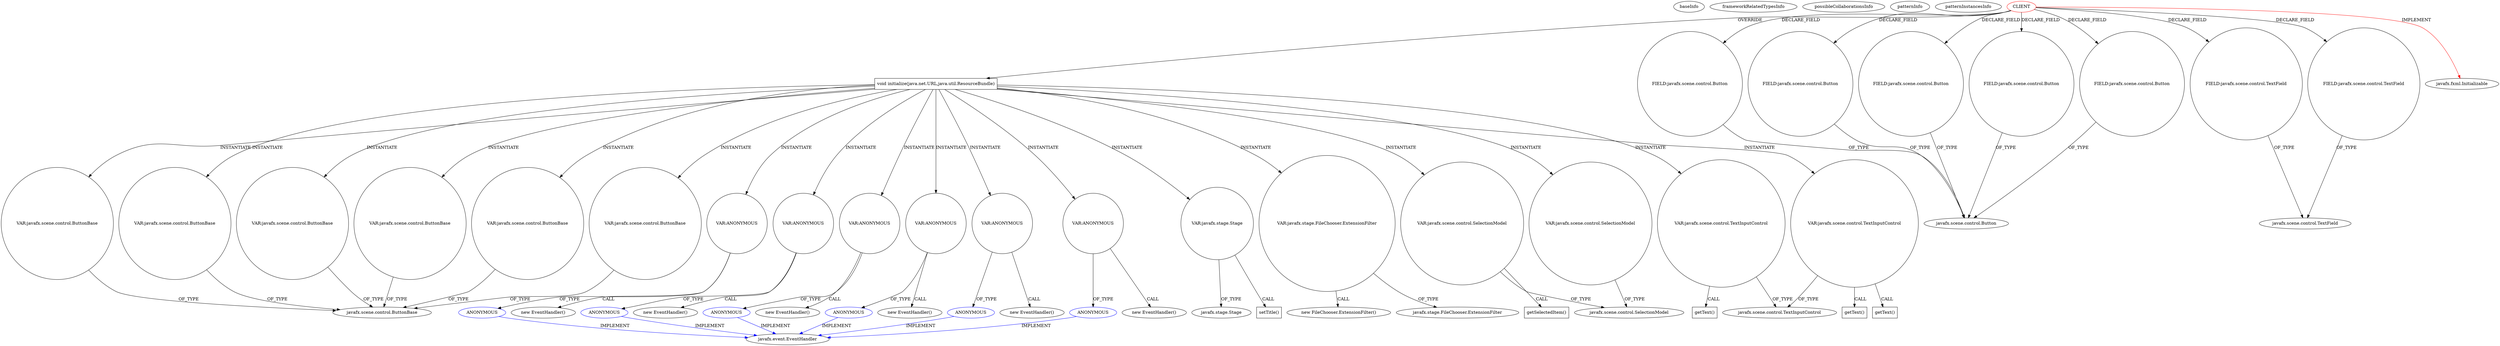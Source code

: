 digraph {
baseInfo[graphId=1583,category="pattern",isAnonymous=false,possibleRelation=true]
frameworkRelatedTypesInfo[0="javafx.fxml.Initializable"]
possibleCollaborationsInfo[0="1583~INSTANTIATION-OVERRIDING_METHOD_DECLARATION-~javafx.fxml.Initializable ~javafx.event.EventHandler ~false~true",1="1583~INSTANTIATION-OVERRIDING_METHOD_DECLARATION-~javafx.fxml.Initializable ~javafx.event.EventHandler ~false~true",2="1583~INSTANTIATION-OVERRIDING_METHOD_DECLARATION-~javafx.fxml.Initializable ~javafx.event.EventHandler ~false~true",3="1583~INSTANTIATION-OVERRIDING_METHOD_DECLARATION-~javafx.fxml.Initializable ~javafx.event.EventHandler ~false~true",4="1583~INSTANTIATION-OVERRIDING_METHOD_DECLARATION-~javafx.fxml.Initializable ~javafx.event.EventHandler ~false~true",5="1583~INSTANTIATION-OVERRIDING_METHOD_DECLARATION-~javafx.fxml.Initializable ~javafx.event.EventHandler ~false~true"]
patternInfo[frequency=2.0,patternRootClient=0]
patternInstancesInfo[0="novosga-painel-fx~/novosga-painel-fx/painel-fx-master/src/org/novosga/painel/client/ui/Controller.java~Controller~3787",1="crosswords-testEnvironment~/crosswords-testEnvironment/testEnvironment-master/src/GUI/MainController.java~MainController~2315"]
323[label="new FileChooser.ExtensionFilter()",vertexType="CONSTRUCTOR_CALL",isFrameworkType=false]
324[label="VAR:javafx.stage.FileChooser.ExtensionFilter",vertexType="VARIABLE_EXPRESION",isFrameworkType=false,shape=circle]
52[label="void initialize(java.net.URL,java.util.ResourceBundle)",vertexType="OVERRIDING_METHOD_DECLARATION",isFrameworkType=false,shape=box]
0[label="CLIENT",vertexType="ROOT_CLIENT_CLASS_DECLARATION",isFrameworkType=false,color=red]
2[label="FIELD:javafx.scene.control.Button",vertexType="FIELD_DECLARATION",isFrameworkType=false,shape=circle]
29[label="FIELD:javafx.scene.control.Button",vertexType="FIELD_DECLARATION",isFrameworkType=false,shape=circle]
16[label="FIELD:javafx.scene.control.Button",vertexType="FIELD_DECLARATION",isFrameworkType=false,shape=circle]
14[label="FIELD:javafx.scene.control.Button",vertexType="FIELD_DECLARATION",isFrameworkType=false,shape=circle]
41[label="FIELD:javafx.scene.control.Button",vertexType="FIELD_DECLARATION",isFrameworkType=false,shape=circle]
149[label="VAR:javafx.scene.control.SelectionModel",vertexType="VARIABLE_EXPRESION",isFrameworkType=false,shape=circle]
150[label="getSelectedItem()",vertexType="INSIDE_CALL",isFrameworkType=false,shape=box]
262[label="VAR:javafx.scene.control.SelectionModel",vertexType="VARIABLE_EXPRESION",isFrameworkType=false,shape=circle]
120[label="VAR:javafx.scene.control.TextInputControl",vertexType="VARIABLE_EXPRESION",isFrameworkType=false,shape=circle]
146[label="VAR:javafx.scene.control.TextInputControl",vertexType="VARIABLE_EXPRESION",isFrameworkType=false,shape=circle]
330[label="VAR:javafx.scene.control.ButtonBase",vertexType="VARIABLE_EXPRESION",isFrameworkType=false,shape=circle]
180[label="VAR:javafx.scene.control.ButtonBase",vertexType="VARIABLE_EXPRESION",isFrameworkType=false,shape=circle]
302[label="VAR:javafx.scene.control.ButtonBase",vertexType="VARIABLE_EXPRESION",isFrameworkType=false,shape=circle]
109[label="VAR:javafx.scene.control.ButtonBase",vertexType="VARIABLE_EXPRESION",isFrameworkType=false,shape=circle]
56[label="VAR:javafx.scene.control.ButtonBase",vertexType="VARIABLE_EXPRESION",isFrameworkType=false,shape=circle]
127[label="VAR:javafx.scene.control.ButtonBase",vertexType="VARIABLE_EXPRESION",isFrameworkType=false,shape=circle]
122[label="javafx.scene.control.TextInputControl",vertexType="FRAMEWORK_CLASS_TYPE",isFrameworkType=false]
48[label="FIELD:javafx.scene.control.TextField",vertexType="FIELD_DECLARATION",isFrameworkType=false,shape=circle]
35[label="FIELD:javafx.scene.control.TextField",vertexType="FIELD_DECLARATION",isFrameworkType=false,shape=circle]
334[label="VAR:ANONYMOUS",vertexType="VARIABLE_EXPRESION",isFrameworkType=false,shape=circle]
131[label="VAR:ANONYMOUS",vertexType="VARIABLE_EXPRESION",isFrameworkType=false,shape=circle]
203[label="VAR:ANONYMOUS",vertexType="VARIABLE_EXPRESION",isFrameworkType=false,shape=circle]
84[label="VAR:ANONYMOUS",vertexType="VARIABLE_EXPRESION",isFrameworkType=false,shape=circle]
184[label="VAR:ANONYMOUS",vertexType="VARIABLE_EXPRESION",isFrameworkType=false,shape=circle]
306[label="VAR:ANONYMOUS",vertexType="VARIABLE_EXPRESION",isFrameworkType=false,shape=circle]
1[label="javafx.fxml.Initializable",vertexType="FRAMEWORK_INTERFACE_TYPE",isFrameworkType=false]
364[label="VAR:javafx.stage.Stage",vertexType="VARIABLE_EXPRESION",isFrameworkType=false,shape=circle]
38[label="javafx.stage.Stage",vertexType="FRAMEWORK_CLASS_TYPE",isFrameworkType=false]
36[label="javafx.scene.control.TextField",vertexType="FRAMEWORK_CLASS_TYPE",isFrameworkType=false]
204[label="ANONYMOUS",vertexType="REFERENCE_ANONYMOUS_DECLARATION",isFrameworkType=false,color=blue]
185[label="ANONYMOUS",vertexType="REFERENCE_ANONYMOUS_DECLARATION",isFrameworkType=false,color=blue]
335[label="ANONYMOUS",vertexType="REFERENCE_ANONYMOUS_DECLARATION",isFrameworkType=false,color=blue]
132[label="ANONYMOUS",vertexType="REFERENCE_ANONYMOUS_DECLARATION",isFrameworkType=false,color=blue]
307[label="ANONYMOUS",vertexType="REFERENCE_ANONYMOUS_DECLARATION",isFrameworkType=false,color=blue]
85[label="ANONYMOUS",vertexType="REFERENCE_ANONYMOUS_DECLARATION",isFrameworkType=false,color=blue]
333[label="new EventHandler()",vertexType="CONSTRUCTOR_CALL",isFrameworkType=false]
183[label="new EventHandler()",vertexType="CONSTRUCTOR_CALL",isFrameworkType=false]
202[label="new EventHandler()",vertexType="CONSTRUCTOR_CALL",isFrameworkType=false]
305[label="new EventHandler()",vertexType="CONSTRUCTOR_CALL",isFrameworkType=false]
83[label="new EventHandler()",vertexType="CONSTRUCTOR_CALL",isFrameworkType=false]
130[label="new EventHandler()",vertexType="CONSTRUCTOR_CALL",isFrameworkType=false]
95[label="javafx.scene.control.SelectionModel",vertexType="FRAMEWORK_CLASS_TYPE",isFrameworkType=false]
62[label="javafx.event.EventHandler",vertexType="FRAMEWORK_INTERFACE_TYPE",isFrameworkType=false]
315[label="javafx.stage.FileChooser.ExtensionFilter",vertexType="FRAMEWORK_CLASS_TYPE",isFrameworkType=false]
58[label="javafx.scene.control.ButtonBase",vertexType="FRAMEWORK_CLASS_TYPE",isFrameworkType=false]
3[label="javafx.scene.control.Button",vertexType="FRAMEWORK_CLASS_TYPE",isFrameworkType=false]
365[label="setTitle()",vertexType="INSIDE_CALL",isFrameworkType=false,shape=box]
338[label="getText()",vertexType="INSIDE_CALL",isFrameworkType=false,shape=box]
147[label="getText()",vertexType="INSIDE_CALL",isFrameworkType=false,shape=box]
145[label="getText()",vertexType="INSIDE_CALL",isFrameworkType=false,shape=box]
146->122[label="OF_TYPE"]
306->307[label="OF_TYPE"]
52->334[label="INSTANTIATE"]
203->202[label="CALL"]
0->29[label="DECLARE_FIELD"]
52->302[label="INSTANTIATE"]
131->130[label="CALL"]
84->83[label="CALL"]
52->56[label="INSTANTIATE"]
52->330[label="INSTANTIATE"]
149->150[label="CALL"]
16->3[label="OF_TYPE"]
120->122[label="OF_TYPE"]
52->127[label="INSTANTIATE"]
364->365[label="CALL"]
0->35[label="DECLARE_FIELD"]
334->335[label="OF_TYPE"]
131->132[label="OF_TYPE"]
52->364[label="INSTANTIATE"]
52->131[label="INSTANTIATE"]
335->62[label="IMPLEMENT",color=blue]
2->3[label="OF_TYPE"]
52->262[label="INSTANTIATE"]
334->333[label="CALL"]
52->120[label="INSTANTIATE"]
29->3[label="OF_TYPE"]
109->58[label="OF_TYPE"]
307->62[label="IMPLEMENT",color=blue]
146->147[label="CALL"]
330->58[label="OF_TYPE"]
184->183[label="CALL"]
0->52[label="OVERRIDE"]
0->41[label="DECLARE_FIELD"]
0->14[label="DECLARE_FIELD"]
184->185[label="OF_TYPE"]
302->58[label="OF_TYPE"]
204->62[label="IMPLEMENT",color=blue]
52->109[label="INSTANTIATE"]
52->180[label="INSTANTIATE"]
0->48[label="DECLARE_FIELD"]
203->204[label="OF_TYPE"]
185->62[label="IMPLEMENT",color=blue]
324->323[label="CALL"]
52->324[label="INSTANTIATE"]
85->62[label="IMPLEMENT",color=blue]
0->16[label="DECLARE_FIELD"]
146->338[label="CALL"]
14->3[label="OF_TYPE"]
35->36[label="OF_TYPE"]
41->3[label="OF_TYPE"]
127->58[label="OF_TYPE"]
52->84[label="INSTANTIATE"]
48->36[label="OF_TYPE"]
306->305[label="CALL"]
149->95[label="OF_TYPE"]
132->62[label="IMPLEMENT",color=blue]
52->306[label="INSTANTIATE"]
0->2[label="DECLARE_FIELD"]
52->184[label="INSTANTIATE"]
180->58[label="OF_TYPE"]
56->58[label="OF_TYPE"]
0->1[label="IMPLEMENT",color=red]
120->145[label="CALL"]
52->146[label="INSTANTIATE"]
324->315[label="OF_TYPE"]
364->38[label="OF_TYPE"]
52->203[label="INSTANTIATE"]
262->95[label="OF_TYPE"]
52->149[label="INSTANTIATE"]
84->85[label="OF_TYPE"]
}
